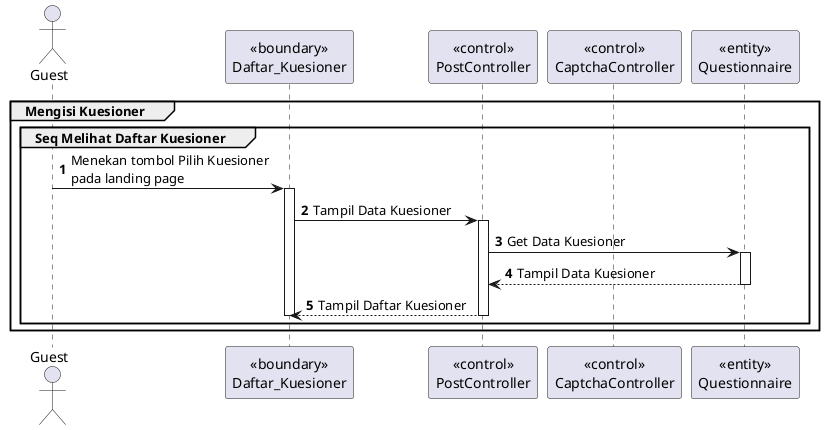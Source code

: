 @startuml Interaction Memilih Kuesioner
autonumber

actor "Guest" as A
participant "<<boundary>>\nDaftar_Kuesioner" as daftar
' participant "<<boundary>>\nDetail_Kuesioner" as detail    
participant "<<control>>\nPostController" as pcontrol
participant "<<control>>\nCaptchaController" as ccontrol
participant "<<entity>>\nQuestionnaire" as q
' participant "<<entity>>\nQuestion" as qn

group Mengisi Kuesioner
    group Seq Melihat Daftar Kuesioner
        A -> daftar: Menekan tombol Pilih Kuesioner \npada landing page
        activate daftar
                daftar -> pcontrol: Tampil Data Kuesioner
                activate pcontrol
                pcontrol -> q: Get Data Kuesioner
                activate q
                q --> pcontrol: Tampil Data Kuesioner
                deactivate q
                pcontrol--> daftar: Tampil Daftar Kuesioner
            deactivate pcontrol
        deactivate daftar
    end
end
@enduml